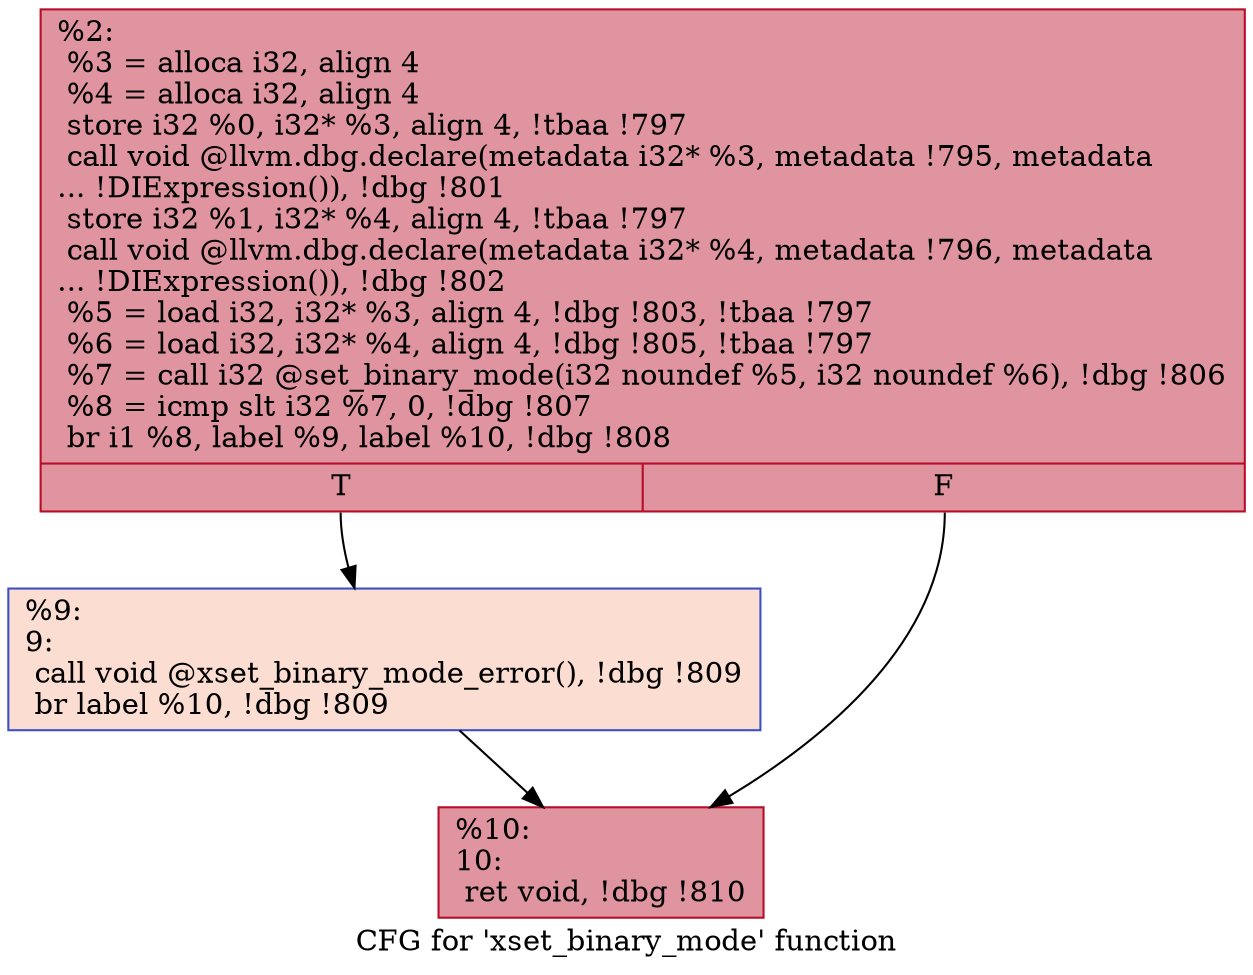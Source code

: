 digraph "CFG for 'xset_binary_mode' function" {
	label="CFG for 'xset_binary_mode' function";

	Node0xfa63c0 [shape=record,color="#b70d28ff", style=filled, fillcolor="#b70d2870",label="{%2:\l  %3 = alloca i32, align 4\l  %4 = alloca i32, align 4\l  store i32 %0, i32* %3, align 4, !tbaa !797\l  call void @llvm.dbg.declare(metadata i32* %3, metadata !795, metadata\l... !DIExpression()), !dbg !801\l  store i32 %1, i32* %4, align 4, !tbaa !797\l  call void @llvm.dbg.declare(metadata i32* %4, metadata !796, metadata\l... !DIExpression()), !dbg !802\l  %5 = load i32, i32* %3, align 4, !dbg !803, !tbaa !797\l  %6 = load i32, i32* %4, align 4, !dbg !805, !tbaa !797\l  %7 = call i32 @set_binary_mode(i32 noundef %5, i32 noundef %6), !dbg !806\l  %8 = icmp slt i32 %7, 0, !dbg !807\l  br i1 %8, label %9, label %10, !dbg !808\l|{<s0>T|<s1>F}}"];
	Node0xfa63c0:s0 -> Node0xfa6410;
	Node0xfa63c0:s1 -> Node0xfa6460;
	Node0xfa6410 [shape=record,color="#3d50c3ff", style=filled, fillcolor="#f7b39670",label="{%9:\l9:                                                \l  call void @xset_binary_mode_error(), !dbg !809\l  br label %10, !dbg !809\l}"];
	Node0xfa6410 -> Node0xfa6460;
	Node0xfa6460 [shape=record,color="#b70d28ff", style=filled, fillcolor="#b70d2870",label="{%10:\l10:                                               \l  ret void, !dbg !810\l}"];
}
